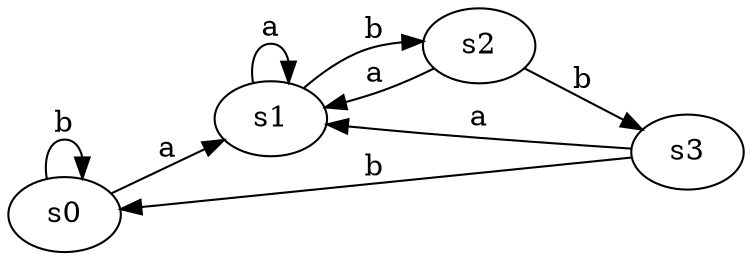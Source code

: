 digraph G {
rankdir = LR;
	"s0" -> "s0"[label="b"];
	"s0" -> "s1"[label="a"];
	"s1" -> "s2"[label="b"];
	"s1" -> "s1"[label="a"];
	"s2" -> "s3"[label="b"];
	"s2" -> "s1"[label="a"];
	"s3" -> "s0"[label="b"];
	"s3" -> "s1"[label="a"];
}
